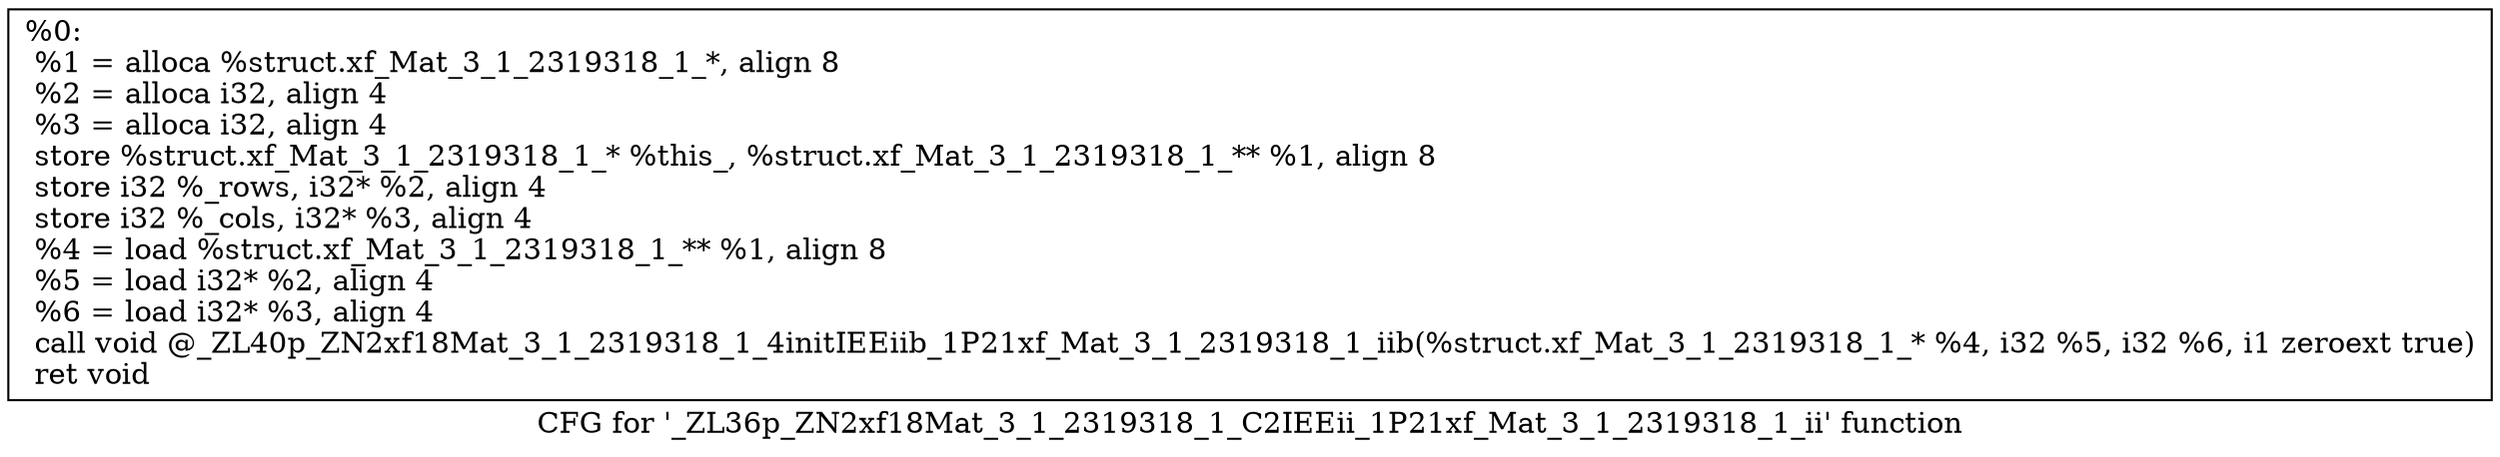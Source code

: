 digraph "CFG for '_ZL36p_ZN2xf18Mat_3_1_2319318_1_C2IEEii_1P21xf_Mat_3_1_2319318_1_ii' function" {
	label="CFG for '_ZL36p_ZN2xf18Mat_3_1_2319318_1_C2IEEii_1P21xf_Mat_3_1_2319318_1_ii' function";

	Node0x33053f0 [shape=record,label="{%0:\l  %1 = alloca %struct.xf_Mat_3_1_2319318_1_*, align 8\l  %2 = alloca i32, align 4\l  %3 = alloca i32, align 4\l  store %struct.xf_Mat_3_1_2319318_1_* %this_, %struct.xf_Mat_3_1_2319318_1_** %1, align 8\l  store i32 %_rows, i32* %2, align 4\l  store i32 %_cols, i32* %3, align 4\l  %4 = load %struct.xf_Mat_3_1_2319318_1_** %1, align 8\l  %5 = load i32* %2, align 4\l  %6 = load i32* %3, align 4\l  call void @_ZL40p_ZN2xf18Mat_3_1_2319318_1_4initIEEiib_1P21xf_Mat_3_1_2319318_1_iib(%struct.xf_Mat_3_1_2319318_1_* %4, i32 %5, i32 %6, i1 zeroext true)\l  ret void\l}"];
}
